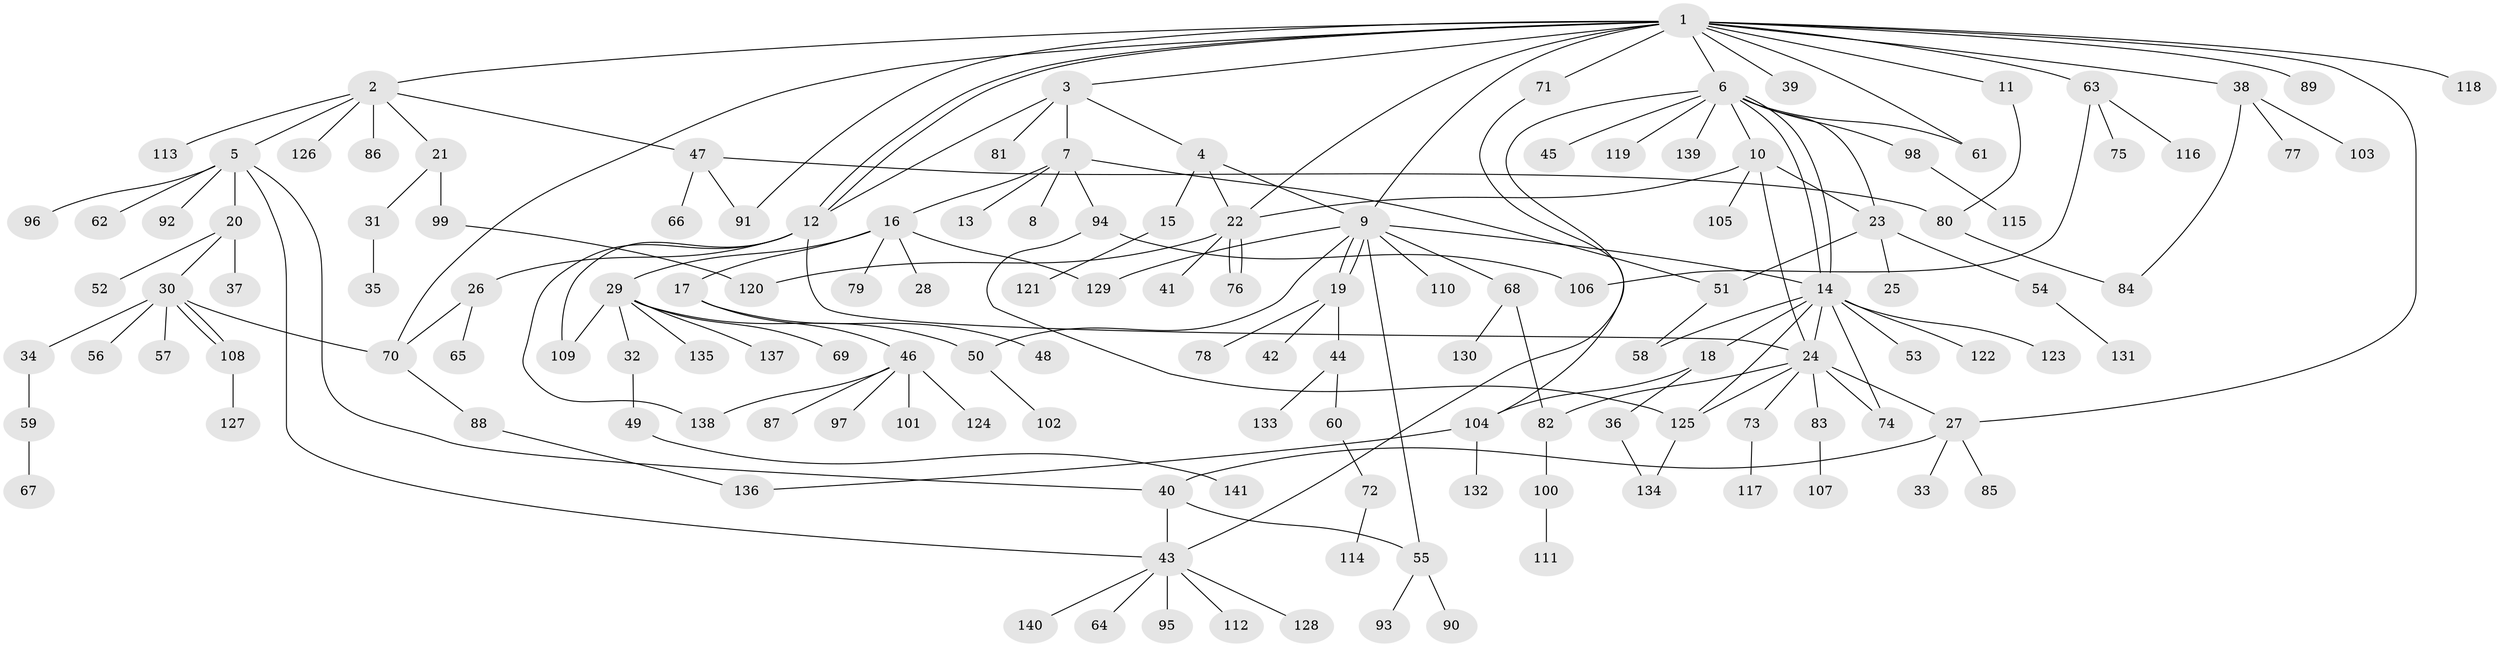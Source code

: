 // coarse degree distribution, {22: 0.01, 4: 0.08, 11: 0.01, 9: 0.01, 10: 0.02, 7: 0.03, 1: 0.54, 2: 0.13, 6: 0.03, 3: 0.11, 5: 0.02, 12: 0.01}
// Generated by graph-tools (version 1.1) at 2025/23/03/03/25 07:23:54]
// undirected, 141 vertices, 179 edges
graph export_dot {
graph [start="1"]
  node [color=gray90,style=filled];
  1;
  2;
  3;
  4;
  5;
  6;
  7;
  8;
  9;
  10;
  11;
  12;
  13;
  14;
  15;
  16;
  17;
  18;
  19;
  20;
  21;
  22;
  23;
  24;
  25;
  26;
  27;
  28;
  29;
  30;
  31;
  32;
  33;
  34;
  35;
  36;
  37;
  38;
  39;
  40;
  41;
  42;
  43;
  44;
  45;
  46;
  47;
  48;
  49;
  50;
  51;
  52;
  53;
  54;
  55;
  56;
  57;
  58;
  59;
  60;
  61;
  62;
  63;
  64;
  65;
  66;
  67;
  68;
  69;
  70;
  71;
  72;
  73;
  74;
  75;
  76;
  77;
  78;
  79;
  80;
  81;
  82;
  83;
  84;
  85;
  86;
  87;
  88;
  89;
  90;
  91;
  92;
  93;
  94;
  95;
  96;
  97;
  98;
  99;
  100;
  101;
  102;
  103;
  104;
  105;
  106;
  107;
  108;
  109;
  110;
  111;
  112;
  113;
  114;
  115;
  116;
  117;
  118;
  119;
  120;
  121;
  122;
  123;
  124;
  125;
  126;
  127;
  128;
  129;
  130;
  131;
  132;
  133;
  134;
  135;
  136;
  137;
  138;
  139;
  140;
  141;
  1 -- 2;
  1 -- 3;
  1 -- 6;
  1 -- 9;
  1 -- 11;
  1 -- 12;
  1 -- 12;
  1 -- 22;
  1 -- 27;
  1 -- 38;
  1 -- 39;
  1 -- 61;
  1 -- 63;
  1 -- 70;
  1 -- 71;
  1 -- 89;
  1 -- 91;
  1 -- 118;
  2 -- 5;
  2 -- 21;
  2 -- 47;
  2 -- 86;
  2 -- 113;
  2 -- 126;
  3 -- 4;
  3 -- 7;
  3 -- 12;
  3 -- 81;
  4 -- 9;
  4 -- 15;
  4 -- 22;
  5 -- 20;
  5 -- 40;
  5 -- 43;
  5 -- 62;
  5 -- 92;
  5 -- 96;
  6 -- 10;
  6 -- 14;
  6 -- 14;
  6 -- 23;
  6 -- 43;
  6 -- 45;
  6 -- 61;
  6 -- 98;
  6 -- 119;
  6 -- 139;
  7 -- 8;
  7 -- 13;
  7 -- 16;
  7 -- 51;
  7 -- 94;
  9 -- 14;
  9 -- 19;
  9 -- 19;
  9 -- 50;
  9 -- 55;
  9 -- 68;
  9 -- 110;
  9 -- 129;
  10 -- 22;
  10 -- 23;
  10 -- 24;
  10 -- 105;
  11 -- 80;
  12 -- 24;
  12 -- 26;
  12 -- 109;
  12 -- 138;
  14 -- 18;
  14 -- 24;
  14 -- 53;
  14 -- 58;
  14 -- 74;
  14 -- 122;
  14 -- 123;
  14 -- 125;
  15 -- 121;
  16 -- 17;
  16 -- 28;
  16 -- 29;
  16 -- 79;
  16 -- 129;
  17 -- 46;
  17 -- 48;
  18 -- 36;
  18 -- 104;
  19 -- 42;
  19 -- 44;
  19 -- 78;
  20 -- 30;
  20 -- 37;
  20 -- 52;
  21 -- 31;
  21 -- 99;
  22 -- 41;
  22 -- 76;
  22 -- 76;
  22 -- 120;
  23 -- 25;
  23 -- 51;
  23 -- 54;
  24 -- 27;
  24 -- 73;
  24 -- 74;
  24 -- 82;
  24 -- 83;
  24 -- 125;
  26 -- 65;
  26 -- 70;
  27 -- 33;
  27 -- 40;
  27 -- 85;
  29 -- 32;
  29 -- 50;
  29 -- 69;
  29 -- 109;
  29 -- 135;
  29 -- 137;
  30 -- 34;
  30 -- 56;
  30 -- 57;
  30 -- 70;
  30 -- 108;
  30 -- 108;
  31 -- 35;
  32 -- 49;
  34 -- 59;
  36 -- 134;
  38 -- 77;
  38 -- 84;
  38 -- 103;
  40 -- 43;
  40 -- 55;
  43 -- 64;
  43 -- 95;
  43 -- 112;
  43 -- 128;
  43 -- 140;
  44 -- 60;
  44 -- 133;
  46 -- 87;
  46 -- 97;
  46 -- 101;
  46 -- 124;
  46 -- 138;
  47 -- 66;
  47 -- 80;
  47 -- 91;
  49 -- 141;
  50 -- 102;
  51 -- 58;
  54 -- 131;
  55 -- 90;
  55 -- 93;
  59 -- 67;
  60 -- 72;
  63 -- 75;
  63 -- 106;
  63 -- 116;
  68 -- 82;
  68 -- 130;
  70 -- 88;
  71 -- 104;
  72 -- 114;
  73 -- 117;
  80 -- 84;
  82 -- 100;
  83 -- 107;
  88 -- 136;
  94 -- 106;
  94 -- 125;
  98 -- 115;
  99 -- 120;
  100 -- 111;
  104 -- 132;
  104 -- 136;
  108 -- 127;
  125 -- 134;
}
